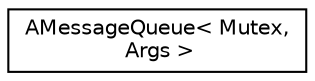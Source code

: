 digraph "Graphical Class Hierarchy"
{
 // LATEX_PDF_SIZE
  edge [fontname="Helvetica",fontsize="10",labelfontname="Helvetica",labelfontsize="10"];
  node [fontname="Helvetica",fontsize="10",shape=record];
  rankdir="LR";
  Node0 [label="AMessageQueue\< Mutex,\l Args \>",height=0.2,width=0.4,color="black", fillcolor="white", style="filled",URL="$classAMessageQueue.html",tooltip="Universal thread-safe message (callback) queue implementation."];
}
